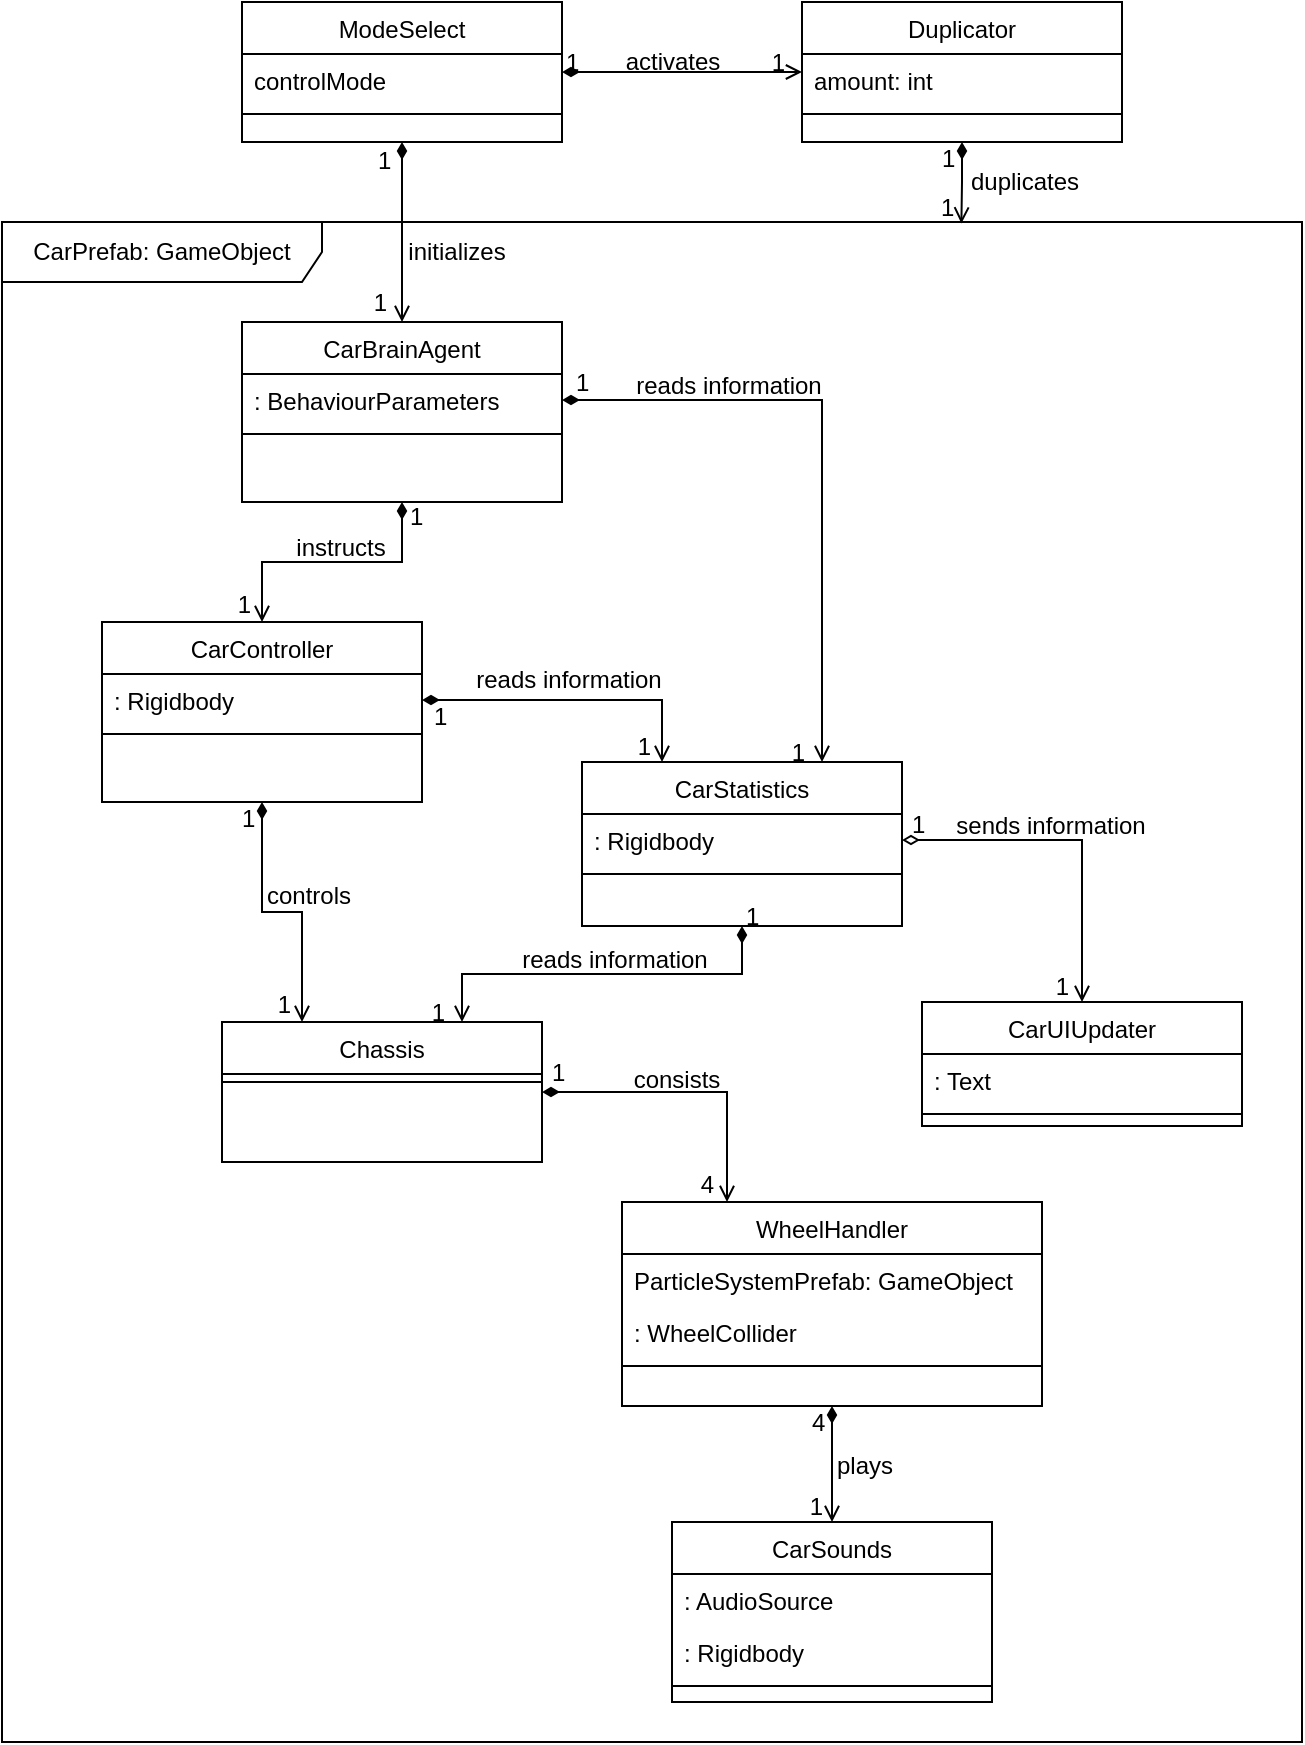<mxfile version="24.7.16">
  <diagram id="C5RBs43oDa-KdzZeNtuy" name="Page-1">
    <mxGraphModel dx="785" dy="1431" grid="1" gridSize="10" guides="1" tooltips="1" connect="1" arrows="1" fold="1" page="1" pageScale="1" pageWidth="827" pageHeight="1169" math="0" shadow="0">
      <root>
        <mxCell id="WIyWlLk6GJQsqaUBKTNV-0" />
        <mxCell id="WIyWlLk6GJQsqaUBKTNV-1" parent="WIyWlLk6GJQsqaUBKTNV-0" />
        <mxCell id="zkfFHV4jXpPFQw0GAbJ--0" value="ModeSelect" style="swimlane;fontStyle=0;align=center;verticalAlign=top;childLayout=stackLayout;horizontal=1;startSize=26;horizontalStack=0;resizeParent=1;resizeLast=0;collapsible=1;marginBottom=0;rounded=0;shadow=0;strokeWidth=1;" parent="WIyWlLk6GJQsqaUBKTNV-1" vertex="1">
          <mxGeometry x="150" y="40" width="160" height="70" as="geometry">
            <mxRectangle x="230" y="140" width="160" height="26" as="alternateBounds" />
          </mxGeometry>
        </mxCell>
        <mxCell id="39H1RQmYOfL5QhXMWHAg-129" value="controlMode" style="text;align=left;verticalAlign=top;spacingLeft=4;spacingRight=4;overflow=hidden;rotatable=0;points=[[0,0.5],[1,0.5]];portConstraint=eastwest;rounded=0;shadow=0;html=0;" vertex="1" parent="zkfFHV4jXpPFQw0GAbJ--0">
          <mxGeometry y="26" width="160" height="26" as="geometry" />
        </mxCell>
        <mxCell id="zkfFHV4jXpPFQw0GAbJ--4" value="" style="line;html=1;strokeWidth=1;align=left;verticalAlign=middle;spacingTop=-1;spacingLeft=3;spacingRight=3;rotatable=0;labelPosition=right;points=[];portConstraint=eastwest;" parent="zkfFHV4jXpPFQw0GAbJ--0" vertex="1">
          <mxGeometry y="52" width="160" height="8" as="geometry" />
        </mxCell>
        <mxCell id="39H1RQmYOfL5QhXMWHAg-2" value="CarBrainAgent" style="swimlane;fontStyle=0;align=center;verticalAlign=top;childLayout=stackLayout;horizontal=1;startSize=26;horizontalStack=0;resizeParent=1;resizeLast=0;collapsible=1;marginBottom=0;rounded=0;shadow=0;strokeWidth=1;" vertex="1" parent="WIyWlLk6GJQsqaUBKTNV-1">
          <mxGeometry x="150" y="200" width="160" height="90" as="geometry">
            <mxRectangle x="230" y="140" width="160" height="26" as="alternateBounds" />
          </mxGeometry>
        </mxCell>
        <mxCell id="39H1RQmYOfL5QhXMWHAg-10" value=": BehaviourParameters" style="text;align=left;verticalAlign=top;spacingLeft=4;spacingRight=4;overflow=hidden;rotatable=0;points=[[0,0.5],[1,0.5]];portConstraint=eastwest;rounded=0;shadow=0;html=0;" vertex="1" parent="39H1RQmYOfL5QhXMWHAg-2">
          <mxGeometry y="26" width="160" height="26" as="geometry" />
        </mxCell>
        <mxCell id="39H1RQmYOfL5QhXMWHAg-5" value="" style="line;html=1;strokeWidth=1;align=left;verticalAlign=middle;spacingTop=-1;spacingLeft=3;spacingRight=3;rotatable=0;labelPosition=right;points=[];portConstraint=eastwest;" vertex="1" parent="39H1RQmYOfL5QhXMWHAg-2">
          <mxGeometry y="52" width="160" height="8" as="geometry" />
        </mxCell>
        <mxCell id="39H1RQmYOfL5QhXMWHAg-11" value="CarController" style="swimlane;fontStyle=0;align=center;verticalAlign=top;childLayout=stackLayout;horizontal=1;startSize=26;horizontalStack=0;resizeParent=1;resizeLast=0;collapsible=1;marginBottom=0;rounded=0;shadow=0;strokeWidth=1;" vertex="1" parent="WIyWlLk6GJQsqaUBKTNV-1">
          <mxGeometry x="80" y="350" width="160" height="90" as="geometry">
            <mxRectangle x="230" y="140" width="160" height="26" as="alternateBounds" />
          </mxGeometry>
        </mxCell>
        <mxCell id="39H1RQmYOfL5QhXMWHAg-16" value=": Rigidbody" style="text;align=left;verticalAlign=top;spacingLeft=4;spacingRight=4;overflow=hidden;rotatable=0;points=[[0,0.5],[1,0.5]];portConstraint=eastwest;rounded=0;shadow=0;html=0;" vertex="1" parent="39H1RQmYOfL5QhXMWHAg-11">
          <mxGeometry y="26" width="160" height="26" as="geometry" />
        </mxCell>
        <mxCell id="39H1RQmYOfL5QhXMWHAg-15" value="" style="line;html=1;strokeWidth=1;align=left;verticalAlign=middle;spacingTop=-1;spacingLeft=3;spacingRight=3;rotatable=0;labelPosition=right;points=[];portConstraint=eastwest;" vertex="1" parent="39H1RQmYOfL5QhXMWHAg-11">
          <mxGeometry y="52" width="160" height="8" as="geometry" />
        </mxCell>
        <mxCell id="39H1RQmYOfL5QhXMWHAg-24" value="CarStatistics" style="swimlane;fontStyle=0;align=center;verticalAlign=top;childLayout=stackLayout;horizontal=1;startSize=26;horizontalStack=0;resizeParent=1;resizeLast=0;collapsible=1;marginBottom=0;rounded=0;shadow=0;strokeWidth=1;" vertex="1" parent="WIyWlLk6GJQsqaUBKTNV-1">
          <mxGeometry x="320" y="420" width="160" height="82" as="geometry">
            <mxRectangle x="230" y="140" width="160" height="26" as="alternateBounds" />
          </mxGeometry>
        </mxCell>
        <mxCell id="39H1RQmYOfL5QhXMWHAg-27" value=": Rigidbody" style="text;align=left;verticalAlign=top;spacingLeft=4;spacingRight=4;overflow=hidden;rotatable=0;points=[[0,0.5],[1,0.5]];portConstraint=eastwest;rounded=0;shadow=0;html=0;" vertex="1" parent="39H1RQmYOfL5QhXMWHAg-24">
          <mxGeometry y="26" width="160" height="26" as="geometry" />
        </mxCell>
        <mxCell id="39H1RQmYOfL5QhXMWHAg-29" value="" style="line;html=1;strokeWidth=1;align=left;verticalAlign=middle;spacingTop=-1;spacingLeft=3;spacingRight=3;rotatable=0;labelPosition=right;points=[];portConstraint=eastwest;" vertex="1" parent="39H1RQmYOfL5QhXMWHAg-24">
          <mxGeometry y="52" width="160" height="8" as="geometry" />
        </mxCell>
        <mxCell id="39H1RQmYOfL5QhXMWHAg-39" value="WheelHandler" style="swimlane;fontStyle=0;align=center;verticalAlign=top;childLayout=stackLayout;horizontal=1;startSize=26;horizontalStack=0;resizeParent=1;resizeLast=0;collapsible=1;marginBottom=0;rounded=0;shadow=0;strokeWidth=1;" vertex="1" parent="WIyWlLk6GJQsqaUBKTNV-1">
          <mxGeometry x="340" y="640" width="210" height="102" as="geometry">
            <mxRectangle x="230" y="140" width="160" height="26" as="alternateBounds" />
          </mxGeometry>
        </mxCell>
        <mxCell id="39H1RQmYOfL5QhXMWHAg-41" value="ParticleSystemPrefab: GameObject" style="text;align=left;verticalAlign=top;spacingLeft=4;spacingRight=4;overflow=hidden;rotatable=0;points=[[0,0.5],[1,0.5]];portConstraint=eastwest;rounded=0;shadow=0;html=0;" vertex="1" parent="39H1RQmYOfL5QhXMWHAg-39">
          <mxGeometry y="26" width="210" height="26" as="geometry" />
        </mxCell>
        <mxCell id="39H1RQmYOfL5QhXMWHAg-42" value=": WheelCollider" style="text;align=left;verticalAlign=top;spacingLeft=4;spacingRight=4;overflow=hidden;rotatable=0;points=[[0,0.5],[1,0.5]];portConstraint=eastwest;rounded=0;shadow=0;html=0;" vertex="1" parent="39H1RQmYOfL5QhXMWHAg-39">
          <mxGeometry y="52" width="210" height="26" as="geometry" />
        </mxCell>
        <mxCell id="39H1RQmYOfL5QhXMWHAg-43" value="" style="line;html=1;strokeWidth=1;align=left;verticalAlign=middle;spacingTop=-1;spacingLeft=3;spacingRight=3;rotatable=0;labelPosition=right;points=[];portConstraint=eastwest;" vertex="1" parent="39H1RQmYOfL5QhXMWHAg-39">
          <mxGeometry y="78" width="210" height="8" as="geometry" />
        </mxCell>
        <mxCell id="39H1RQmYOfL5QhXMWHAg-44" value="CarSounds" style="swimlane;fontStyle=0;align=center;verticalAlign=top;childLayout=stackLayout;horizontal=1;startSize=26;horizontalStack=0;resizeParent=1;resizeLast=0;collapsible=1;marginBottom=0;rounded=0;shadow=0;strokeWidth=1;" vertex="1" parent="WIyWlLk6GJQsqaUBKTNV-1">
          <mxGeometry x="365" y="800" width="160" height="90" as="geometry">
            <mxRectangle x="230" y="140" width="160" height="26" as="alternateBounds" />
          </mxGeometry>
        </mxCell>
        <mxCell id="39H1RQmYOfL5QhXMWHAg-45" value=": AudioSource" style="text;align=left;verticalAlign=top;spacingLeft=4;spacingRight=4;overflow=hidden;rotatable=0;points=[[0,0.5],[1,0.5]];portConstraint=eastwest;" vertex="1" parent="39H1RQmYOfL5QhXMWHAg-44">
          <mxGeometry y="26" width="160" height="26" as="geometry" />
        </mxCell>
        <mxCell id="39H1RQmYOfL5QhXMWHAg-47" value=": Rigidbody" style="text;align=left;verticalAlign=top;spacingLeft=4;spacingRight=4;overflow=hidden;rotatable=0;points=[[0,0.5],[1,0.5]];portConstraint=eastwest;rounded=0;shadow=0;html=0;" vertex="1" parent="39H1RQmYOfL5QhXMWHAg-44">
          <mxGeometry y="52" width="160" height="26" as="geometry" />
        </mxCell>
        <mxCell id="39H1RQmYOfL5QhXMWHAg-48" value="" style="line;html=1;strokeWidth=1;align=left;verticalAlign=middle;spacingTop=-1;spacingLeft=3;spacingRight=3;rotatable=0;labelPosition=right;points=[];portConstraint=eastwest;" vertex="1" parent="39H1RQmYOfL5QhXMWHAg-44">
          <mxGeometry y="78" width="160" height="8" as="geometry" />
        </mxCell>
        <mxCell id="39H1RQmYOfL5QhXMWHAg-49" value="CarUIUpdater" style="swimlane;fontStyle=0;align=center;verticalAlign=top;childLayout=stackLayout;horizontal=1;startSize=26;horizontalStack=0;resizeParent=1;resizeLast=0;collapsible=1;marginBottom=0;rounded=0;shadow=0;strokeWidth=1;" vertex="1" parent="WIyWlLk6GJQsqaUBKTNV-1">
          <mxGeometry x="490" y="540" width="160" height="62" as="geometry">
            <mxRectangle x="230" y="140" width="160" height="26" as="alternateBounds" />
          </mxGeometry>
        </mxCell>
        <mxCell id="39H1RQmYOfL5QhXMWHAg-50" value=": Text" style="text;align=left;verticalAlign=top;spacingLeft=4;spacingRight=4;overflow=hidden;rotatable=0;points=[[0,0.5],[1,0.5]];portConstraint=eastwest;" vertex="1" parent="39H1RQmYOfL5QhXMWHAg-49">
          <mxGeometry y="26" width="160" height="26" as="geometry" />
        </mxCell>
        <mxCell id="39H1RQmYOfL5QhXMWHAg-53" value="" style="line;html=1;strokeWidth=1;align=left;verticalAlign=middle;spacingTop=-1;spacingLeft=3;spacingRight=3;rotatable=0;labelPosition=right;points=[];portConstraint=eastwest;" vertex="1" parent="39H1RQmYOfL5QhXMWHAg-49">
          <mxGeometry y="52" width="160" height="8" as="geometry" />
        </mxCell>
        <mxCell id="39H1RQmYOfL5QhXMWHAg-54" value="Duplicator" style="swimlane;fontStyle=0;align=center;verticalAlign=top;childLayout=stackLayout;horizontal=1;startSize=26;horizontalStack=0;resizeParent=1;resizeLast=0;collapsible=1;marginBottom=0;rounded=0;shadow=0;strokeWidth=1;" vertex="1" parent="WIyWlLk6GJQsqaUBKTNV-1">
          <mxGeometry x="430" y="40" width="160" height="70" as="geometry">
            <mxRectangle x="230" y="140" width="160" height="26" as="alternateBounds" />
          </mxGeometry>
        </mxCell>
        <mxCell id="39H1RQmYOfL5QhXMWHAg-128" value="amount: int" style="text;align=left;verticalAlign=top;spacingLeft=4;spacingRight=4;overflow=hidden;rotatable=0;points=[[0,0.5],[1,0.5]];portConstraint=eastwest;rounded=0;shadow=0;html=0;" vertex="1" parent="39H1RQmYOfL5QhXMWHAg-54">
          <mxGeometry y="26" width="160" height="26" as="geometry" />
        </mxCell>
        <mxCell id="39H1RQmYOfL5QhXMWHAg-58" value="" style="line;html=1;strokeWidth=1;align=left;verticalAlign=middle;spacingTop=-1;spacingLeft=3;spacingRight=3;rotatable=0;labelPosition=right;points=[];portConstraint=eastwest;" vertex="1" parent="39H1RQmYOfL5QhXMWHAg-54">
          <mxGeometry y="52" width="160" height="8" as="geometry" />
        </mxCell>
        <mxCell id="39H1RQmYOfL5QhXMWHAg-59" value="Chassis" style="swimlane;fontStyle=0;align=center;verticalAlign=top;childLayout=stackLayout;horizontal=1;startSize=26;horizontalStack=0;resizeParent=1;resizeLast=0;collapsible=1;marginBottom=0;rounded=0;shadow=0;strokeWidth=1;" vertex="1" parent="WIyWlLk6GJQsqaUBKTNV-1">
          <mxGeometry x="140" y="550" width="160" height="70" as="geometry">
            <mxRectangle x="230" y="140" width="160" height="26" as="alternateBounds" />
          </mxGeometry>
        </mxCell>
        <mxCell id="39H1RQmYOfL5QhXMWHAg-63" value="" style="line;html=1;strokeWidth=1;align=left;verticalAlign=middle;spacingTop=-1;spacingLeft=3;spacingRight=3;rotatable=0;labelPosition=right;points=[];portConstraint=eastwest;" vertex="1" parent="39H1RQmYOfL5QhXMWHAg-59">
          <mxGeometry y="26" width="160" height="8" as="geometry" />
        </mxCell>
        <mxCell id="39H1RQmYOfL5QhXMWHAg-77" value="" style="endArrow=open;shadow=0;strokeWidth=1;rounded=0;endFill=1;edgeStyle=orthogonalEdgeStyle;startArrow=diamondThin;startFill=1;exitX=1;exitY=0.5;exitDx=0;exitDy=0;entryX=0.25;entryY=0;entryDx=0;entryDy=0;" edge="1" parent="WIyWlLk6GJQsqaUBKTNV-1" source="39H1RQmYOfL5QhXMWHAg-59" target="39H1RQmYOfL5QhXMWHAg-39">
          <mxGeometry x="0.5" y="41" relative="1" as="geometry">
            <mxPoint x="290" y="840" as="sourcePoint" />
            <mxPoint x="300" y="710" as="targetPoint" />
            <mxPoint x="-40" y="32" as="offset" />
          </mxGeometry>
        </mxCell>
        <mxCell id="39H1RQmYOfL5QhXMWHAg-78" value="1" style="resizable=0;align=left;verticalAlign=bottom;labelBackgroundColor=none;fontSize=12;" connectable="0" vertex="1" parent="39H1RQmYOfL5QhXMWHAg-77">
          <mxGeometry x="-1" relative="1" as="geometry">
            <mxPoint x="3" y="-1" as="offset" />
          </mxGeometry>
        </mxCell>
        <mxCell id="39H1RQmYOfL5QhXMWHAg-79" value="4" style="resizable=0;align=right;verticalAlign=bottom;labelBackgroundColor=none;fontSize=12;" connectable="0" vertex="1" parent="39H1RQmYOfL5QhXMWHAg-77">
          <mxGeometry x="1" relative="1" as="geometry">
            <mxPoint x="-5" as="offset" />
          </mxGeometry>
        </mxCell>
        <mxCell id="39H1RQmYOfL5QhXMWHAg-80" value="consists" style="text;html=1;resizable=0;points=[];;align=center;verticalAlign=middle;labelBackgroundColor=none;rounded=0;shadow=0;strokeWidth=1;fontSize=12;" vertex="1" connectable="0" parent="39H1RQmYOfL5QhXMWHAg-77">
          <mxGeometry x="0.5" y="49" relative="1" as="geometry">
            <mxPoint x="-75" y="-24" as="offset" />
          </mxGeometry>
        </mxCell>
        <mxCell id="39H1RQmYOfL5QhXMWHAg-86" value="" style="endArrow=open;shadow=0;strokeWidth=1;rounded=0;curved=0;endFill=1;edgeStyle=elbowEdgeStyle;elbow=vertical;exitX=0.5;exitY=1;exitDx=0;exitDy=0;entryX=0.5;entryY=0;entryDx=0;entryDy=0;startArrow=diamondThin;startFill=1;" edge="1" parent="WIyWlLk6GJQsqaUBKTNV-1" source="39H1RQmYOfL5QhXMWHAg-39" target="39H1RQmYOfL5QhXMWHAg-44">
          <mxGeometry x="0.5" y="41" relative="1" as="geometry">
            <mxPoint x="310" y="630.02" as="sourcePoint" />
            <mxPoint x="180" y="780" as="targetPoint" />
            <mxPoint x="-40" y="32" as="offset" />
          </mxGeometry>
        </mxCell>
        <mxCell id="39H1RQmYOfL5QhXMWHAg-87" value="4" style="resizable=0;align=left;verticalAlign=bottom;labelBackgroundColor=none;fontSize=12;" connectable="0" vertex="1" parent="39H1RQmYOfL5QhXMWHAg-86">
          <mxGeometry x="-1" relative="1" as="geometry">
            <mxPoint x="-12" y="17" as="offset" />
          </mxGeometry>
        </mxCell>
        <mxCell id="39H1RQmYOfL5QhXMWHAg-88" value="1" style="resizable=0;align=right;verticalAlign=bottom;labelBackgroundColor=none;fontSize=12;" connectable="0" vertex="1" parent="39H1RQmYOfL5QhXMWHAg-86">
          <mxGeometry x="1" relative="1" as="geometry">
            <mxPoint x="-3" y="1" as="offset" />
          </mxGeometry>
        </mxCell>
        <mxCell id="39H1RQmYOfL5QhXMWHAg-89" value="plays" style="text;html=1;resizable=0;points=[];;align=center;verticalAlign=middle;labelBackgroundColor=none;rounded=0;shadow=0;strokeWidth=1;fontSize=12;" vertex="1" connectable="0" parent="39H1RQmYOfL5QhXMWHAg-86">
          <mxGeometry x="0.5" y="49" relative="1" as="geometry">
            <mxPoint x="-33" y="-14" as="offset" />
          </mxGeometry>
        </mxCell>
        <mxCell id="39H1RQmYOfL5QhXMWHAg-90" value="" style="endArrow=open;shadow=0;strokeWidth=1;rounded=0;endFill=1;edgeStyle=orthogonalEdgeStyle;exitX=1;exitY=0.5;exitDx=0;exitDy=0;entryX=0.5;entryY=0;entryDx=0;entryDy=0;startArrow=diamondThin;startFill=0;" edge="1" parent="WIyWlLk6GJQsqaUBKTNV-1" source="39H1RQmYOfL5QhXMWHAg-27" target="39H1RQmYOfL5QhXMWHAg-49">
          <mxGeometry x="0.5" y="41" relative="1" as="geometry">
            <mxPoint x="240" y="583" as="sourcePoint" />
            <mxPoint x="170" y="800" as="targetPoint" />
            <mxPoint x="-40" y="32" as="offset" />
          </mxGeometry>
        </mxCell>
        <mxCell id="39H1RQmYOfL5QhXMWHAg-91" value="1" style="resizable=0;align=left;verticalAlign=bottom;labelBackgroundColor=none;fontSize=12;" connectable="0" vertex="1" parent="39H1RQmYOfL5QhXMWHAg-90">
          <mxGeometry x="-1" relative="1" as="geometry">
            <mxPoint x="3" y="1" as="offset" />
          </mxGeometry>
        </mxCell>
        <mxCell id="39H1RQmYOfL5QhXMWHAg-92" value="1" style="resizable=0;align=right;verticalAlign=bottom;labelBackgroundColor=none;fontSize=12;" connectable="0" vertex="1" parent="39H1RQmYOfL5QhXMWHAg-90">
          <mxGeometry x="1" relative="1" as="geometry">
            <mxPoint x="-5" y="1" as="offset" />
          </mxGeometry>
        </mxCell>
        <mxCell id="39H1RQmYOfL5QhXMWHAg-93" value="sends information" style="text;html=1;resizable=0;points=[];;align=center;verticalAlign=middle;labelBackgroundColor=none;rounded=0;shadow=0;strokeWidth=1;fontSize=12;" vertex="1" connectable="0" parent="39H1RQmYOfL5QhXMWHAg-90">
          <mxGeometry x="0.5" y="49" relative="1" as="geometry">
            <mxPoint x="-65" y="-46" as="offset" />
          </mxGeometry>
        </mxCell>
        <mxCell id="39H1RQmYOfL5QhXMWHAg-94" value="" style="endArrow=open;shadow=0;strokeWidth=1;rounded=0;endFill=1;edgeStyle=orthogonalEdgeStyle;exitX=0.5;exitY=1;exitDx=0;exitDy=0;entryX=0.75;entryY=0;entryDx=0;entryDy=0;startArrow=diamondThin;startFill=1;" edge="1" parent="WIyWlLk6GJQsqaUBKTNV-1" source="39H1RQmYOfL5QhXMWHAg-24" target="39H1RQmYOfL5QhXMWHAg-59">
          <mxGeometry x="0.5" y="41" relative="1" as="geometry">
            <mxPoint x="240" y="620" as="sourcePoint" />
            <mxPoint x="620" y="657" as="targetPoint" />
            <mxPoint x="-40" y="32" as="offset" />
          </mxGeometry>
        </mxCell>
        <mxCell id="39H1RQmYOfL5QhXMWHAg-95" value="1" style="resizable=0;align=left;verticalAlign=bottom;labelBackgroundColor=none;fontSize=12;" connectable="0" vertex="1" parent="39H1RQmYOfL5QhXMWHAg-94">
          <mxGeometry x="-1" relative="1" as="geometry">
            <mxPoint y="4" as="offset" />
          </mxGeometry>
        </mxCell>
        <mxCell id="39H1RQmYOfL5QhXMWHAg-96" value="1" style="resizable=0;align=right;verticalAlign=bottom;labelBackgroundColor=none;fontSize=12;" connectable="0" vertex="1" parent="39H1RQmYOfL5QhXMWHAg-94">
          <mxGeometry x="1" relative="1" as="geometry">
            <mxPoint x="-7" y="4" as="offset" />
          </mxGeometry>
        </mxCell>
        <mxCell id="39H1RQmYOfL5QhXMWHAg-97" value="reads information" style="text;html=1;resizable=0;points=[];;align=center;verticalAlign=middle;labelBackgroundColor=none;rounded=0;shadow=0;strokeWidth=1;fontSize=12;" vertex="1" connectable="0" parent="39H1RQmYOfL5QhXMWHAg-94">
          <mxGeometry x="0.5" y="49" relative="1" as="geometry">
            <mxPoint x="53" y="-56" as="offset" />
          </mxGeometry>
        </mxCell>
        <mxCell id="39H1RQmYOfL5QhXMWHAg-98" value="" style="endArrow=open;shadow=0;strokeWidth=1;rounded=0;endFill=1;edgeStyle=orthogonalEdgeStyle;exitX=1;exitY=0.5;exitDx=0;exitDy=0;entryX=0.25;entryY=0;entryDx=0;entryDy=0;startArrow=diamondThin;startFill=1;" edge="1" parent="WIyWlLk6GJQsqaUBKTNV-1" source="39H1RQmYOfL5QhXMWHAg-16" target="39H1RQmYOfL5QhXMWHAg-24">
          <mxGeometry x="0.5" y="41" relative="1" as="geometry">
            <mxPoint x="390" y="450" as="sourcePoint" />
            <mxPoint x="390" y="510" as="targetPoint" />
            <mxPoint x="-40" y="32" as="offset" />
          </mxGeometry>
        </mxCell>
        <mxCell id="39H1RQmYOfL5QhXMWHAg-99" value="1" style="resizable=0;align=left;verticalAlign=bottom;labelBackgroundColor=none;fontSize=12;" connectable="0" vertex="1" parent="39H1RQmYOfL5QhXMWHAg-98">
          <mxGeometry x="-1" relative="1" as="geometry">
            <mxPoint x="4" y="17" as="offset" />
          </mxGeometry>
        </mxCell>
        <mxCell id="39H1RQmYOfL5QhXMWHAg-100" value="1" style="resizable=0;align=right;verticalAlign=bottom;labelBackgroundColor=none;fontSize=12;" connectable="0" vertex="1" parent="39H1RQmYOfL5QhXMWHAg-98">
          <mxGeometry x="1" relative="1" as="geometry">
            <mxPoint x="-4" y="1" as="offset" />
          </mxGeometry>
        </mxCell>
        <mxCell id="39H1RQmYOfL5QhXMWHAg-101" value="reads information" style="text;html=1;resizable=0;points=[];;align=center;verticalAlign=middle;labelBackgroundColor=none;rounded=0;shadow=0;strokeWidth=1;fontSize=12;" vertex="1" connectable="0" parent="39H1RQmYOfL5QhXMWHAg-98">
          <mxGeometry x="0.5" y="49" relative="1" as="geometry">
            <mxPoint x="-41" y="39" as="offset" />
          </mxGeometry>
        </mxCell>
        <mxCell id="39H1RQmYOfL5QhXMWHAg-102" value="" style="endArrow=open;shadow=0;strokeWidth=1;rounded=0;endFill=1;edgeStyle=orthogonalEdgeStyle;exitX=0.5;exitY=1;exitDx=0;exitDy=0;entryX=0.25;entryY=0;entryDx=0;entryDy=0;startArrow=diamondThin;startFill=1;" edge="1" parent="WIyWlLk6GJQsqaUBKTNV-1" source="39H1RQmYOfL5QhXMWHAg-11" target="39H1RQmYOfL5QhXMWHAg-59">
          <mxGeometry x="0.5" y="41" relative="1" as="geometry">
            <mxPoint x="10" y="470" as="sourcePoint" />
            <mxPoint x="130" y="558" as="targetPoint" />
            <mxPoint x="-40" y="32" as="offset" />
          </mxGeometry>
        </mxCell>
        <mxCell id="39H1RQmYOfL5QhXMWHAg-103" value="1" style="resizable=0;align=left;verticalAlign=bottom;labelBackgroundColor=none;fontSize=12;" connectable="0" vertex="1" parent="39H1RQmYOfL5QhXMWHAg-102">
          <mxGeometry x="-1" relative="1" as="geometry">
            <mxPoint x="-12" y="17" as="offset" />
          </mxGeometry>
        </mxCell>
        <mxCell id="39H1RQmYOfL5QhXMWHAg-104" value="1" style="resizable=0;align=right;verticalAlign=bottom;labelBackgroundColor=none;fontSize=12;" connectable="0" vertex="1" parent="39H1RQmYOfL5QhXMWHAg-102">
          <mxGeometry x="1" relative="1" as="geometry">
            <mxPoint x="-4" as="offset" />
          </mxGeometry>
        </mxCell>
        <mxCell id="39H1RQmYOfL5QhXMWHAg-105" value="controls" style="text;html=1;resizable=0;points=[];;align=center;verticalAlign=middle;labelBackgroundColor=none;rounded=0;shadow=0;strokeWidth=1;fontSize=12;" vertex="1" connectable="0" parent="39H1RQmYOfL5QhXMWHAg-102">
          <mxGeometry x="0.5" y="49" relative="1" as="geometry">
            <mxPoint x="-46" y="-31" as="offset" />
          </mxGeometry>
        </mxCell>
        <mxCell id="39H1RQmYOfL5QhXMWHAg-106" value="" style="endArrow=open;shadow=0;strokeWidth=1;rounded=0;endFill=1;edgeStyle=orthogonalEdgeStyle;exitX=0.5;exitY=1;exitDx=0;exitDy=0;startArrow=diamondThin;startFill=1;entryX=0.5;entryY=0;entryDx=0;entryDy=0;" edge="1" parent="WIyWlLk6GJQsqaUBKTNV-1" source="zkfFHV4jXpPFQw0GAbJ--0" target="39H1RQmYOfL5QhXMWHAg-2">
          <mxGeometry x="0.5" y="41" relative="1" as="geometry">
            <mxPoint x="280" y="260" as="sourcePoint" />
            <mxPoint x="170" y="160" as="targetPoint" />
            <mxPoint x="-40" y="32" as="offset" />
          </mxGeometry>
        </mxCell>
        <mxCell id="39H1RQmYOfL5QhXMWHAg-107" value="1" style="resizable=0;align=left;verticalAlign=bottom;labelBackgroundColor=none;fontSize=12;" connectable="0" vertex="1" parent="39H1RQmYOfL5QhXMWHAg-106">
          <mxGeometry x="-1" relative="1" as="geometry">
            <mxPoint x="-14" y="18" as="offset" />
          </mxGeometry>
        </mxCell>
        <mxCell id="39H1RQmYOfL5QhXMWHAg-108" value="1" style="resizable=0;align=right;verticalAlign=bottom;labelBackgroundColor=none;fontSize=12;" connectable="0" vertex="1" parent="39H1RQmYOfL5QhXMWHAg-106">
          <mxGeometry x="1" relative="1" as="geometry">
            <mxPoint x="-6" y="-1" as="offset" />
          </mxGeometry>
        </mxCell>
        <mxCell id="39H1RQmYOfL5QhXMWHAg-109" value="initializes" style="text;html=1;resizable=0;points=[];;align=center;verticalAlign=middle;labelBackgroundColor=none;rounded=0;shadow=0;strokeWidth=1;fontSize=12;" vertex="1" connectable="0" parent="39H1RQmYOfL5QhXMWHAg-106">
          <mxGeometry x="0.5" y="49" relative="1" as="geometry">
            <mxPoint x="-22" y="-13" as="offset" />
          </mxGeometry>
        </mxCell>
        <mxCell id="39H1RQmYOfL5QhXMWHAg-110" value="" style="endArrow=open;shadow=0;strokeWidth=1;rounded=0;endFill=1;edgeStyle=orthogonalEdgeStyle;startArrow=diamondThin;startFill=1;entryX=0;entryY=0.5;entryDx=0;entryDy=0;exitX=1;exitY=0.5;exitDx=0;exitDy=0;" edge="1" parent="WIyWlLk6GJQsqaUBKTNV-1" source="zkfFHV4jXpPFQw0GAbJ--0" target="39H1RQmYOfL5QhXMWHAg-54">
          <mxGeometry x="0.5" y="41" relative="1" as="geometry">
            <mxPoint x="260" y="90" as="sourcePoint" />
            <mxPoint x="250" y="150" as="targetPoint" />
            <mxPoint x="-40" y="32" as="offset" />
          </mxGeometry>
        </mxCell>
        <mxCell id="39H1RQmYOfL5QhXMWHAg-111" value="1" style="resizable=0;align=left;verticalAlign=bottom;labelBackgroundColor=none;fontSize=12;" connectable="0" vertex="1" parent="39H1RQmYOfL5QhXMWHAg-110">
          <mxGeometry x="-1" relative="1" as="geometry">
            <mxPoint y="4" as="offset" />
          </mxGeometry>
        </mxCell>
        <mxCell id="39H1RQmYOfL5QhXMWHAg-112" value="1" style="resizable=0;align=right;verticalAlign=bottom;labelBackgroundColor=none;fontSize=12;" connectable="0" vertex="1" parent="39H1RQmYOfL5QhXMWHAg-110">
          <mxGeometry x="1" relative="1" as="geometry">
            <mxPoint x="-7" y="4" as="offset" />
          </mxGeometry>
        </mxCell>
        <mxCell id="39H1RQmYOfL5QhXMWHAg-113" value="activates" style="text;html=1;resizable=0;points=[];;align=center;verticalAlign=middle;labelBackgroundColor=none;rounded=0;shadow=0;strokeWidth=1;fontSize=12;" vertex="1" connectable="0" parent="39H1RQmYOfL5QhXMWHAg-110">
          <mxGeometry x="0.5" y="49" relative="1" as="geometry">
            <mxPoint x="-35" y="44" as="offset" />
          </mxGeometry>
        </mxCell>
        <mxCell id="39H1RQmYOfL5QhXMWHAg-114" value="" style="endArrow=open;shadow=0;strokeWidth=1;rounded=0;endFill=1;edgeStyle=orthogonalEdgeStyle;exitX=1;exitY=0.5;exitDx=0;exitDy=0;entryX=0.75;entryY=0;entryDx=0;entryDy=0;startArrow=diamondThin;startFill=1;" edge="1" parent="WIyWlLk6GJQsqaUBKTNV-1" source="39H1RQmYOfL5QhXMWHAg-10" target="39H1RQmYOfL5QhXMWHAg-24">
          <mxGeometry x="0.5" y="41" relative="1" as="geometry">
            <mxPoint x="130" y="420" as="sourcePoint" />
            <mxPoint x="250" y="508" as="targetPoint" />
            <mxPoint x="-40" y="32" as="offset" />
          </mxGeometry>
        </mxCell>
        <mxCell id="39H1RQmYOfL5QhXMWHAg-115" value="1" style="resizable=0;align=left;verticalAlign=bottom;labelBackgroundColor=none;fontSize=12;" connectable="0" vertex="1" parent="39H1RQmYOfL5QhXMWHAg-114">
          <mxGeometry x="-1" relative="1" as="geometry">
            <mxPoint x="5" as="offset" />
          </mxGeometry>
        </mxCell>
        <mxCell id="39H1RQmYOfL5QhXMWHAg-116" value="1" style="resizable=0;align=right;verticalAlign=bottom;labelBackgroundColor=none;fontSize=12;" connectable="0" vertex="1" parent="39H1RQmYOfL5QhXMWHAg-114">
          <mxGeometry x="1" relative="1" as="geometry">
            <mxPoint x="-7" y="4" as="offset" />
          </mxGeometry>
        </mxCell>
        <mxCell id="39H1RQmYOfL5QhXMWHAg-117" value="reads information" style="text;html=1;resizable=0;points=[];;align=center;verticalAlign=middle;labelBackgroundColor=none;rounded=0;shadow=0;strokeWidth=1;fontSize=12;" vertex="1" connectable="0" parent="39H1RQmYOfL5QhXMWHAg-114">
          <mxGeometry x="0.5" y="49" relative="1" as="geometry">
            <mxPoint x="-96" y="-111" as="offset" />
          </mxGeometry>
        </mxCell>
        <mxCell id="39H1RQmYOfL5QhXMWHAg-118" value="" style="endArrow=open;shadow=0;strokeWidth=1;rounded=0;endFill=1;edgeStyle=orthogonalEdgeStyle;exitX=0.5;exitY=1;exitDx=0;exitDy=0;entryX=0.5;entryY=0;entryDx=0;entryDy=0;startArrow=diamondThin;startFill=1;" edge="1" parent="WIyWlLk6GJQsqaUBKTNV-1" source="39H1RQmYOfL5QhXMWHAg-2" target="39H1RQmYOfL5QhXMWHAg-11">
          <mxGeometry x="0.5" y="41" relative="1" as="geometry">
            <mxPoint x="620" y="280" as="sourcePoint" />
            <mxPoint x="740" y="368" as="targetPoint" />
            <mxPoint x="-40" y="32" as="offset" />
          </mxGeometry>
        </mxCell>
        <mxCell id="39H1RQmYOfL5QhXMWHAg-119" value="1" style="resizable=0;align=left;verticalAlign=bottom;labelBackgroundColor=none;fontSize=12;" connectable="0" vertex="1" parent="39H1RQmYOfL5QhXMWHAg-118">
          <mxGeometry x="-1" relative="1" as="geometry">
            <mxPoint x="2" y="16" as="offset" />
          </mxGeometry>
        </mxCell>
        <mxCell id="39H1RQmYOfL5QhXMWHAg-120" value="1" style="resizable=0;align=right;verticalAlign=bottom;labelBackgroundColor=none;fontSize=12;" connectable="0" vertex="1" parent="39H1RQmYOfL5QhXMWHAg-118">
          <mxGeometry x="1" relative="1" as="geometry">
            <mxPoint x="-4" as="offset" />
          </mxGeometry>
        </mxCell>
        <mxCell id="39H1RQmYOfL5QhXMWHAg-121" value="instructs" style="text;html=1;resizable=0;points=[];;align=center;verticalAlign=middle;labelBackgroundColor=none;rounded=0;shadow=0;strokeWidth=1;fontSize=12;" vertex="1" connectable="0" parent="39H1RQmYOfL5QhXMWHAg-118">
          <mxGeometry x="0.5" y="49" relative="1" as="geometry">
            <mxPoint x="36" y="-56" as="offset" />
          </mxGeometry>
        </mxCell>
        <mxCell id="39H1RQmYOfL5QhXMWHAg-122" value="CarPrefab: GameObject" style="shape=umlFrame;whiteSpace=wrap;html=1;pointerEvents=0;width=160;height=30;" vertex="1" parent="WIyWlLk6GJQsqaUBKTNV-1">
          <mxGeometry x="30" y="150" width="650" height="760" as="geometry" />
        </mxCell>
        <mxCell id="39H1RQmYOfL5QhXMWHAg-123" value="" style="endArrow=open;shadow=0;strokeWidth=1;rounded=0;endFill=1;edgeStyle=orthogonalEdgeStyle;startArrow=diamondThin;startFill=1;entryX=0.738;entryY=0.001;entryDx=0;entryDy=0;exitX=0.5;exitY=1;exitDx=0;exitDy=0;entryPerimeter=0;" edge="1" parent="WIyWlLk6GJQsqaUBKTNV-1" source="39H1RQmYOfL5QhXMWHAg-54" target="39H1RQmYOfL5QhXMWHAg-122">
          <mxGeometry x="0.5" y="41" relative="1" as="geometry">
            <mxPoint x="250" y="75" as="sourcePoint" />
            <mxPoint x="390" y="75" as="targetPoint" />
            <mxPoint x="-40" y="32" as="offset" />
          </mxGeometry>
        </mxCell>
        <mxCell id="39H1RQmYOfL5QhXMWHAg-124" value="1" style="resizable=0;align=left;verticalAlign=bottom;labelBackgroundColor=none;fontSize=12;" connectable="0" vertex="1" parent="39H1RQmYOfL5QhXMWHAg-123">
          <mxGeometry x="-1" relative="1" as="geometry">
            <mxPoint x="-12" y="17" as="offset" />
          </mxGeometry>
        </mxCell>
        <mxCell id="39H1RQmYOfL5QhXMWHAg-125" value="1" style="resizable=0;align=right;verticalAlign=bottom;labelBackgroundColor=none;fontSize=12;" connectable="0" vertex="1" parent="39H1RQmYOfL5QhXMWHAg-123">
          <mxGeometry x="1" relative="1" as="geometry">
            <mxPoint x="-2" y="1" as="offset" />
          </mxGeometry>
        </mxCell>
        <mxCell id="39H1RQmYOfL5QhXMWHAg-126" value="duplicates" style="text;html=1;resizable=0;points=[];;align=center;verticalAlign=middle;labelBackgroundColor=none;rounded=0;shadow=0;strokeWidth=1;fontSize=12;" vertex="1" connectable="0" parent="39H1RQmYOfL5QhXMWHAg-123">
          <mxGeometry x="0.5" y="49" relative="1" as="geometry">
            <mxPoint x="-18" y="-11" as="offset" />
          </mxGeometry>
        </mxCell>
      </root>
    </mxGraphModel>
  </diagram>
</mxfile>
